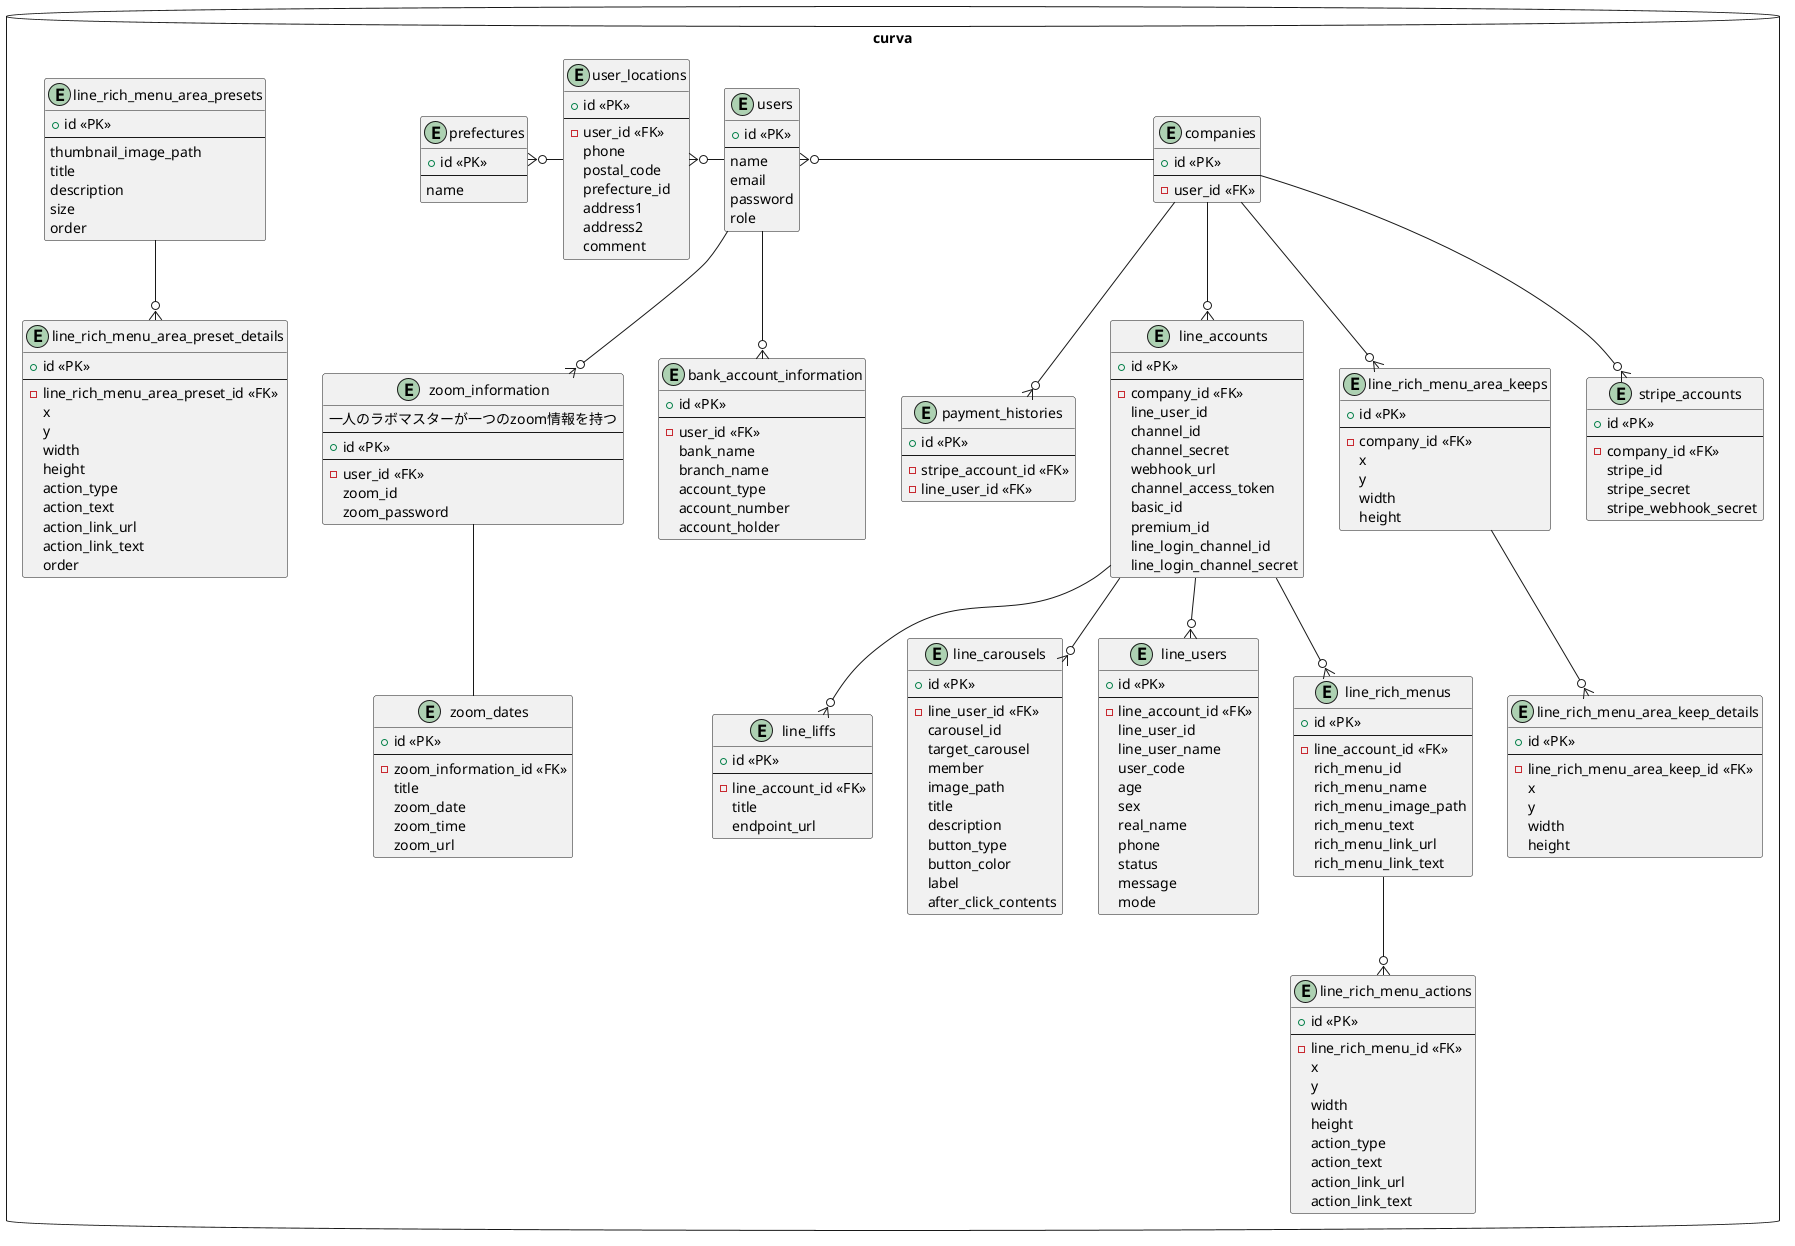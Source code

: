 @startuml er-diagram
' !define LIGHTBLUE
' !includeurl https://raw.githubusercontent.com/Drakemor/RedDress-PlantUML/master/style.puml

package "curva" as application_scheme <<Database>> {

    entity companies {
        + id <<PK>>
        ---
        - user_id <<FK>>
    }

    entity users {
        + id <<PK>>
        ---
        name
        email
        password
        role
    }

    users }o- companies

    entity bank_account_information {
        + id <<PK>>
        ---
        - user_id <<FK>>
        bank_name
        branch_name
        account_type
        account_number
        account_holder
    }

    users --o{ bank_account_information

    entity user_locations {
        + id <<PK>>
        ---
        - user_id <<FK>>
        phone
        postal_code
        prefecture_id
        address1
        address2
        comment
    }

    user_locations }o- users

    entity prefectures {
        + id <<PK>>
        ---
        name
    }

    prefectures }o- user_locations

    entity zoom_information {
        一人のラボマスターが一つのzoom情報を持つ
        ---
        + id <<PK>>
        ---
        - user_id <<FK>>
        zoom_id
        zoom_password
    }

    users --o{ zoom_information

    entity zoom_dates {
        + id <<PK>>
        ---
        - zoom_information_id <<FK>>
        title
        zoom_date
        zoom_time
        zoom_url
    }

    zoom_information -- zoom_dates

    entity line_accounts {
        + id <<PK>>
        ---
        - company_id <<FK>>
        line_user_id
        channel_id
        channel_secret
        webhook_url
        channel_access_token
        basic_id
        premium_id
        line_login_channel_id
        line_login_channel_secret
    }

    companies --o{ line_accounts

    entity line_users {
        + id <<PK>>
        ---
        - line_account_id <<FK>>
        line_user_id
        line_user_name
        user_code
        age
        sex
        real_name
        phone
        status
        message
        mode
    }

    line_accounts --o{ line_users

    entity line_rich_menus {
        + id <<PK>>
        ---
        - line_account_id <<FK>>
        rich_menu_id
        rich_menu_name
        rich_menu_image_path
        rich_menu_text
        rich_menu_link_url
        rich_menu_link_text
    }

    line_accounts --o{ line_rich_menus

    entity line_rich_menu_actions {
        + id <<PK>>
        ---
        - line_rich_menu_id <<FK>>
        x
        y
        width
        height
        action_type
        action_text
        action_link_url
        action_link_text
    }

    line_rich_menus --o{ line_rich_menu_actions

    entity line_rich_menu_area_keeps {
        + id <<PK>>
        ---
        - company_id <<FK>>
        x
        y
        width
        height
    }

    companies --o{ line_rich_menu_area_keeps

    entity line_rich_menu_area_keep_details {
        + id <<PK>>
        ---
        - line_rich_menu_area_keep_id <<FK>>
        x
        y
        width
        height
    }

    line_rich_menu_area_keeps --o{ line_rich_menu_area_keep_details

    entity line_rich_menu_area_presets {
        + id <<PK>>
        ---
        thumbnail_image_path
        title
        description
        size
        order
    }

    entity line_rich_menu_area_preset_details {
        + id <<PK>>
        ---
        - line_rich_menu_area_preset_id <<FK>>
        x
        y
        width
        height
        action_type
        action_text
        action_link_url
        action_link_text
        order
    }

    line_rich_menu_area_presets --o{ line_rich_menu_area_preset_details

    entity line_liffs {
        + id <<PK>>
        ---
        - line_account_id <<FK>>
        title
        endpoint_url
    }

    line_accounts --o{ line_liffs

    entity line_carousels {
        + id <<PK>>
        ---
        - line_user_id <<FK>>
        carousel_id
        target_carousel
        member
        image_path
        title
        description
        button_type
        button_color
        label
        after_click_contents
    }

    line_accounts --o{ line_carousels

    entity stripe_accounts {
        + id <<PK>>
        ---
        - company_id <<FK>>
        stripe_id
        stripe_secret
        stripe_webhook_secret
    }

    companies --o{ stripe_accounts

    entity payment_histories {
        + id <<PK>>
        ---
        - stripe_account_id <<FK>>
        - line_user_id <<FK>>
    }

    companies --o{ payment_histories
}

@enduml
